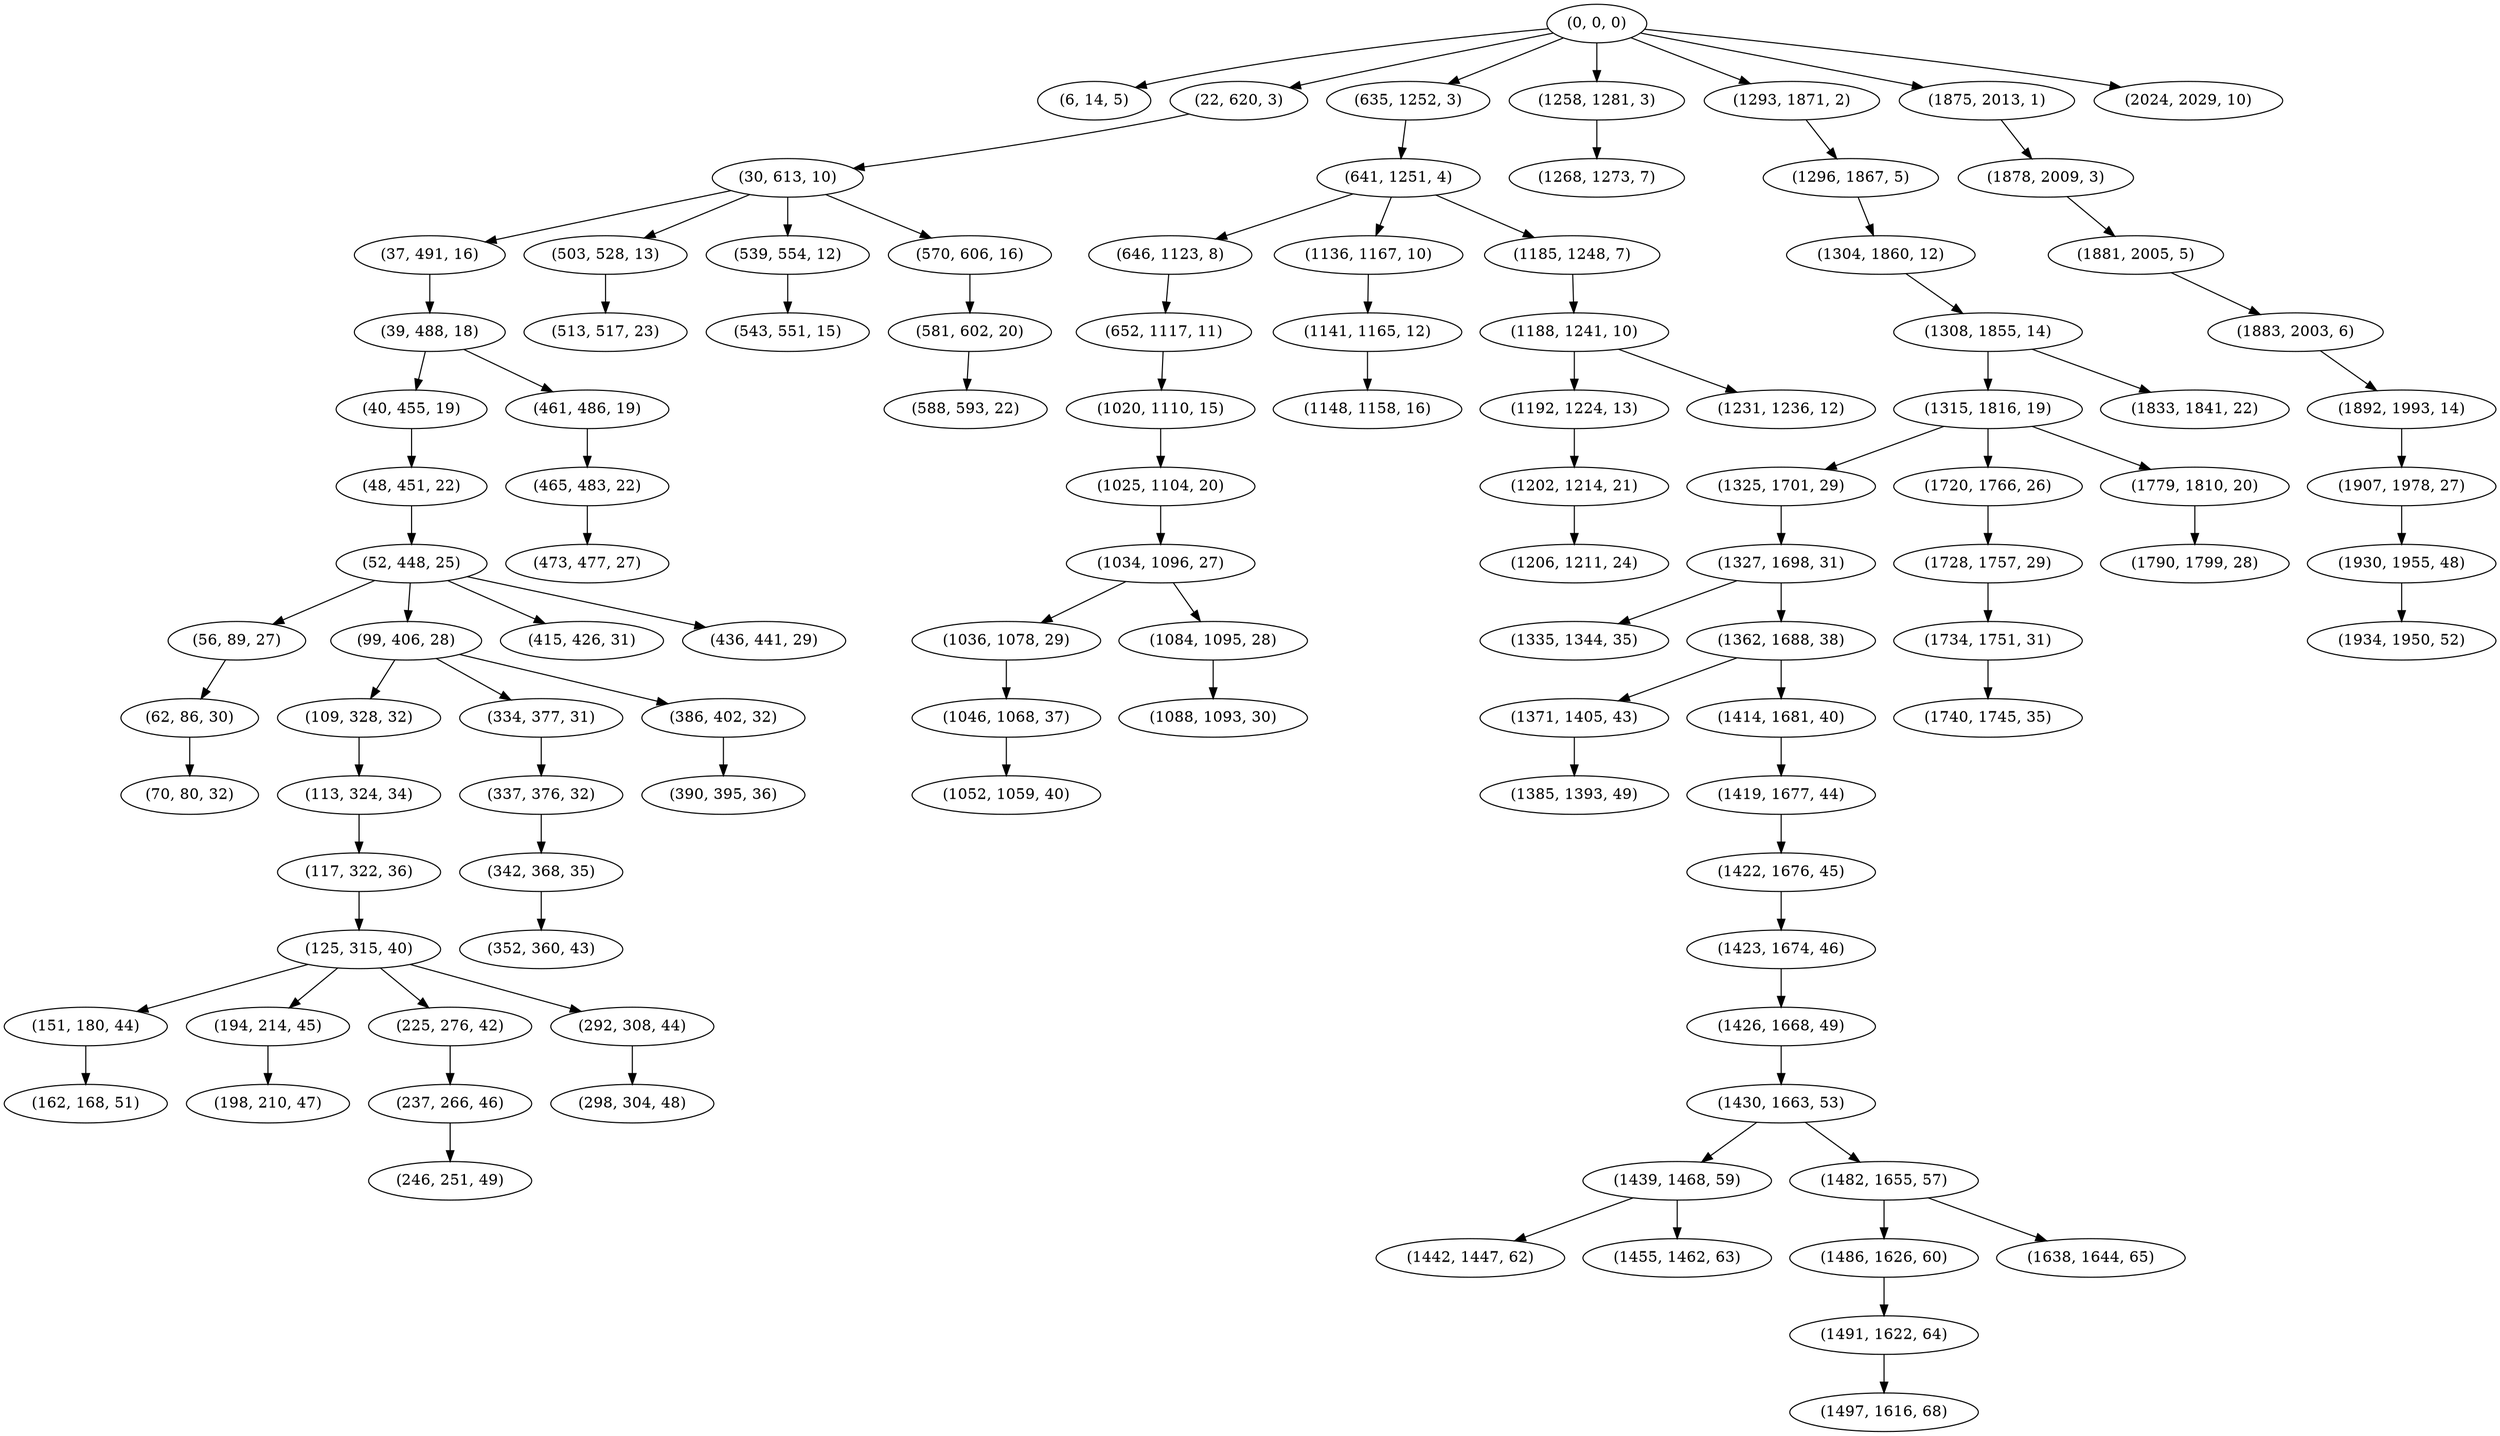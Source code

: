 digraph tree {
    "(0, 0, 0)";
    "(6, 14, 5)";
    "(22, 620, 3)";
    "(30, 613, 10)";
    "(37, 491, 16)";
    "(39, 488, 18)";
    "(40, 455, 19)";
    "(48, 451, 22)";
    "(52, 448, 25)";
    "(56, 89, 27)";
    "(62, 86, 30)";
    "(70, 80, 32)";
    "(99, 406, 28)";
    "(109, 328, 32)";
    "(113, 324, 34)";
    "(117, 322, 36)";
    "(125, 315, 40)";
    "(151, 180, 44)";
    "(162, 168, 51)";
    "(194, 214, 45)";
    "(198, 210, 47)";
    "(225, 276, 42)";
    "(237, 266, 46)";
    "(246, 251, 49)";
    "(292, 308, 44)";
    "(298, 304, 48)";
    "(334, 377, 31)";
    "(337, 376, 32)";
    "(342, 368, 35)";
    "(352, 360, 43)";
    "(386, 402, 32)";
    "(390, 395, 36)";
    "(415, 426, 31)";
    "(436, 441, 29)";
    "(461, 486, 19)";
    "(465, 483, 22)";
    "(473, 477, 27)";
    "(503, 528, 13)";
    "(513, 517, 23)";
    "(539, 554, 12)";
    "(543, 551, 15)";
    "(570, 606, 16)";
    "(581, 602, 20)";
    "(588, 593, 22)";
    "(635, 1252, 3)";
    "(641, 1251, 4)";
    "(646, 1123, 8)";
    "(652, 1117, 11)";
    "(1020, 1110, 15)";
    "(1025, 1104, 20)";
    "(1034, 1096, 27)";
    "(1036, 1078, 29)";
    "(1046, 1068, 37)";
    "(1052, 1059, 40)";
    "(1084, 1095, 28)";
    "(1088, 1093, 30)";
    "(1136, 1167, 10)";
    "(1141, 1165, 12)";
    "(1148, 1158, 16)";
    "(1185, 1248, 7)";
    "(1188, 1241, 10)";
    "(1192, 1224, 13)";
    "(1202, 1214, 21)";
    "(1206, 1211, 24)";
    "(1231, 1236, 12)";
    "(1258, 1281, 3)";
    "(1268, 1273, 7)";
    "(1293, 1871, 2)";
    "(1296, 1867, 5)";
    "(1304, 1860, 12)";
    "(1308, 1855, 14)";
    "(1315, 1816, 19)";
    "(1325, 1701, 29)";
    "(1327, 1698, 31)";
    "(1335, 1344, 35)";
    "(1362, 1688, 38)";
    "(1371, 1405, 43)";
    "(1385, 1393, 49)";
    "(1414, 1681, 40)";
    "(1419, 1677, 44)";
    "(1422, 1676, 45)";
    "(1423, 1674, 46)";
    "(1426, 1668, 49)";
    "(1430, 1663, 53)";
    "(1439, 1468, 59)";
    "(1442, 1447, 62)";
    "(1455, 1462, 63)";
    "(1482, 1655, 57)";
    "(1486, 1626, 60)";
    "(1491, 1622, 64)";
    "(1497, 1616, 68)";
    "(1638, 1644, 65)";
    "(1720, 1766, 26)";
    "(1728, 1757, 29)";
    "(1734, 1751, 31)";
    "(1740, 1745, 35)";
    "(1779, 1810, 20)";
    "(1790, 1799, 28)";
    "(1833, 1841, 22)";
    "(1875, 2013, 1)";
    "(1878, 2009, 3)";
    "(1881, 2005, 5)";
    "(1883, 2003, 6)";
    "(1892, 1993, 14)";
    "(1907, 1978, 27)";
    "(1930, 1955, 48)";
    "(1934, 1950, 52)";
    "(2024, 2029, 10)";
    "(0, 0, 0)" -> "(6, 14, 5)";
    "(0, 0, 0)" -> "(22, 620, 3)";
    "(0, 0, 0)" -> "(635, 1252, 3)";
    "(0, 0, 0)" -> "(1258, 1281, 3)";
    "(0, 0, 0)" -> "(1293, 1871, 2)";
    "(0, 0, 0)" -> "(1875, 2013, 1)";
    "(0, 0, 0)" -> "(2024, 2029, 10)";
    "(22, 620, 3)" -> "(30, 613, 10)";
    "(30, 613, 10)" -> "(37, 491, 16)";
    "(30, 613, 10)" -> "(503, 528, 13)";
    "(30, 613, 10)" -> "(539, 554, 12)";
    "(30, 613, 10)" -> "(570, 606, 16)";
    "(37, 491, 16)" -> "(39, 488, 18)";
    "(39, 488, 18)" -> "(40, 455, 19)";
    "(39, 488, 18)" -> "(461, 486, 19)";
    "(40, 455, 19)" -> "(48, 451, 22)";
    "(48, 451, 22)" -> "(52, 448, 25)";
    "(52, 448, 25)" -> "(56, 89, 27)";
    "(52, 448, 25)" -> "(99, 406, 28)";
    "(52, 448, 25)" -> "(415, 426, 31)";
    "(52, 448, 25)" -> "(436, 441, 29)";
    "(56, 89, 27)" -> "(62, 86, 30)";
    "(62, 86, 30)" -> "(70, 80, 32)";
    "(99, 406, 28)" -> "(109, 328, 32)";
    "(99, 406, 28)" -> "(334, 377, 31)";
    "(99, 406, 28)" -> "(386, 402, 32)";
    "(109, 328, 32)" -> "(113, 324, 34)";
    "(113, 324, 34)" -> "(117, 322, 36)";
    "(117, 322, 36)" -> "(125, 315, 40)";
    "(125, 315, 40)" -> "(151, 180, 44)";
    "(125, 315, 40)" -> "(194, 214, 45)";
    "(125, 315, 40)" -> "(225, 276, 42)";
    "(125, 315, 40)" -> "(292, 308, 44)";
    "(151, 180, 44)" -> "(162, 168, 51)";
    "(194, 214, 45)" -> "(198, 210, 47)";
    "(225, 276, 42)" -> "(237, 266, 46)";
    "(237, 266, 46)" -> "(246, 251, 49)";
    "(292, 308, 44)" -> "(298, 304, 48)";
    "(334, 377, 31)" -> "(337, 376, 32)";
    "(337, 376, 32)" -> "(342, 368, 35)";
    "(342, 368, 35)" -> "(352, 360, 43)";
    "(386, 402, 32)" -> "(390, 395, 36)";
    "(461, 486, 19)" -> "(465, 483, 22)";
    "(465, 483, 22)" -> "(473, 477, 27)";
    "(503, 528, 13)" -> "(513, 517, 23)";
    "(539, 554, 12)" -> "(543, 551, 15)";
    "(570, 606, 16)" -> "(581, 602, 20)";
    "(581, 602, 20)" -> "(588, 593, 22)";
    "(635, 1252, 3)" -> "(641, 1251, 4)";
    "(641, 1251, 4)" -> "(646, 1123, 8)";
    "(641, 1251, 4)" -> "(1136, 1167, 10)";
    "(641, 1251, 4)" -> "(1185, 1248, 7)";
    "(646, 1123, 8)" -> "(652, 1117, 11)";
    "(652, 1117, 11)" -> "(1020, 1110, 15)";
    "(1020, 1110, 15)" -> "(1025, 1104, 20)";
    "(1025, 1104, 20)" -> "(1034, 1096, 27)";
    "(1034, 1096, 27)" -> "(1036, 1078, 29)";
    "(1034, 1096, 27)" -> "(1084, 1095, 28)";
    "(1036, 1078, 29)" -> "(1046, 1068, 37)";
    "(1046, 1068, 37)" -> "(1052, 1059, 40)";
    "(1084, 1095, 28)" -> "(1088, 1093, 30)";
    "(1136, 1167, 10)" -> "(1141, 1165, 12)";
    "(1141, 1165, 12)" -> "(1148, 1158, 16)";
    "(1185, 1248, 7)" -> "(1188, 1241, 10)";
    "(1188, 1241, 10)" -> "(1192, 1224, 13)";
    "(1188, 1241, 10)" -> "(1231, 1236, 12)";
    "(1192, 1224, 13)" -> "(1202, 1214, 21)";
    "(1202, 1214, 21)" -> "(1206, 1211, 24)";
    "(1258, 1281, 3)" -> "(1268, 1273, 7)";
    "(1293, 1871, 2)" -> "(1296, 1867, 5)";
    "(1296, 1867, 5)" -> "(1304, 1860, 12)";
    "(1304, 1860, 12)" -> "(1308, 1855, 14)";
    "(1308, 1855, 14)" -> "(1315, 1816, 19)";
    "(1308, 1855, 14)" -> "(1833, 1841, 22)";
    "(1315, 1816, 19)" -> "(1325, 1701, 29)";
    "(1315, 1816, 19)" -> "(1720, 1766, 26)";
    "(1315, 1816, 19)" -> "(1779, 1810, 20)";
    "(1325, 1701, 29)" -> "(1327, 1698, 31)";
    "(1327, 1698, 31)" -> "(1335, 1344, 35)";
    "(1327, 1698, 31)" -> "(1362, 1688, 38)";
    "(1362, 1688, 38)" -> "(1371, 1405, 43)";
    "(1362, 1688, 38)" -> "(1414, 1681, 40)";
    "(1371, 1405, 43)" -> "(1385, 1393, 49)";
    "(1414, 1681, 40)" -> "(1419, 1677, 44)";
    "(1419, 1677, 44)" -> "(1422, 1676, 45)";
    "(1422, 1676, 45)" -> "(1423, 1674, 46)";
    "(1423, 1674, 46)" -> "(1426, 1668, 49)";
    "(1426, 1668, 49)" -> "(1430, 1663, 53)";
    "(1430, 1663, 53)" -> "(1439, 1468, 59)";
    "(1430, 1663, 53)" -> "(1482, 1655, 57)";
    "(1439, 1468, 59)" -> "(1442, 1447, 62)";
    "(1439, 1468, 59)" -> "(1455, 1462, 63)";
    "(1482, 1655, 57)" -> "(1486, 1626, 60)";
    "(1482, 1655, 57)" -> "(1638, 1644, 65)";
    "(1486, 1626, 60)" -> "(1491, 1622, 64)";
    "(1491, 1622, 64)" -> "(1497, 1616, 68)";
    "(1720, 1766, 26)" -> "(1728, 1757, 29)";
    "(1728, 1757, 29)" -> "(1734, 1751, 31)";
    "(1734, 1751, 31)" -> "(1740, 1745, 35)";
    "(1779, 1810, 20)" -> "(1790, 1799, 28)";
    "(1875, 2013, 1)" -> "(1878, 2009, 3)";
    "(1878, 2009, 3)" -> "(1881, 2005, 5)";
    "(1881, 2005, 5)" -> "(1883, 2003, 6)";
    "(1883, 2003, 6)" -> "(1892, 1993, 14)";
    "(1892, 1993, 14)" -> "(1907, 1978, 27)";
    "(1907, 1978, 27)" -> "(1930, 1955, 48)";
    "(1930, 1955, 48)" -> "(1934, 1950, 52)";
}

